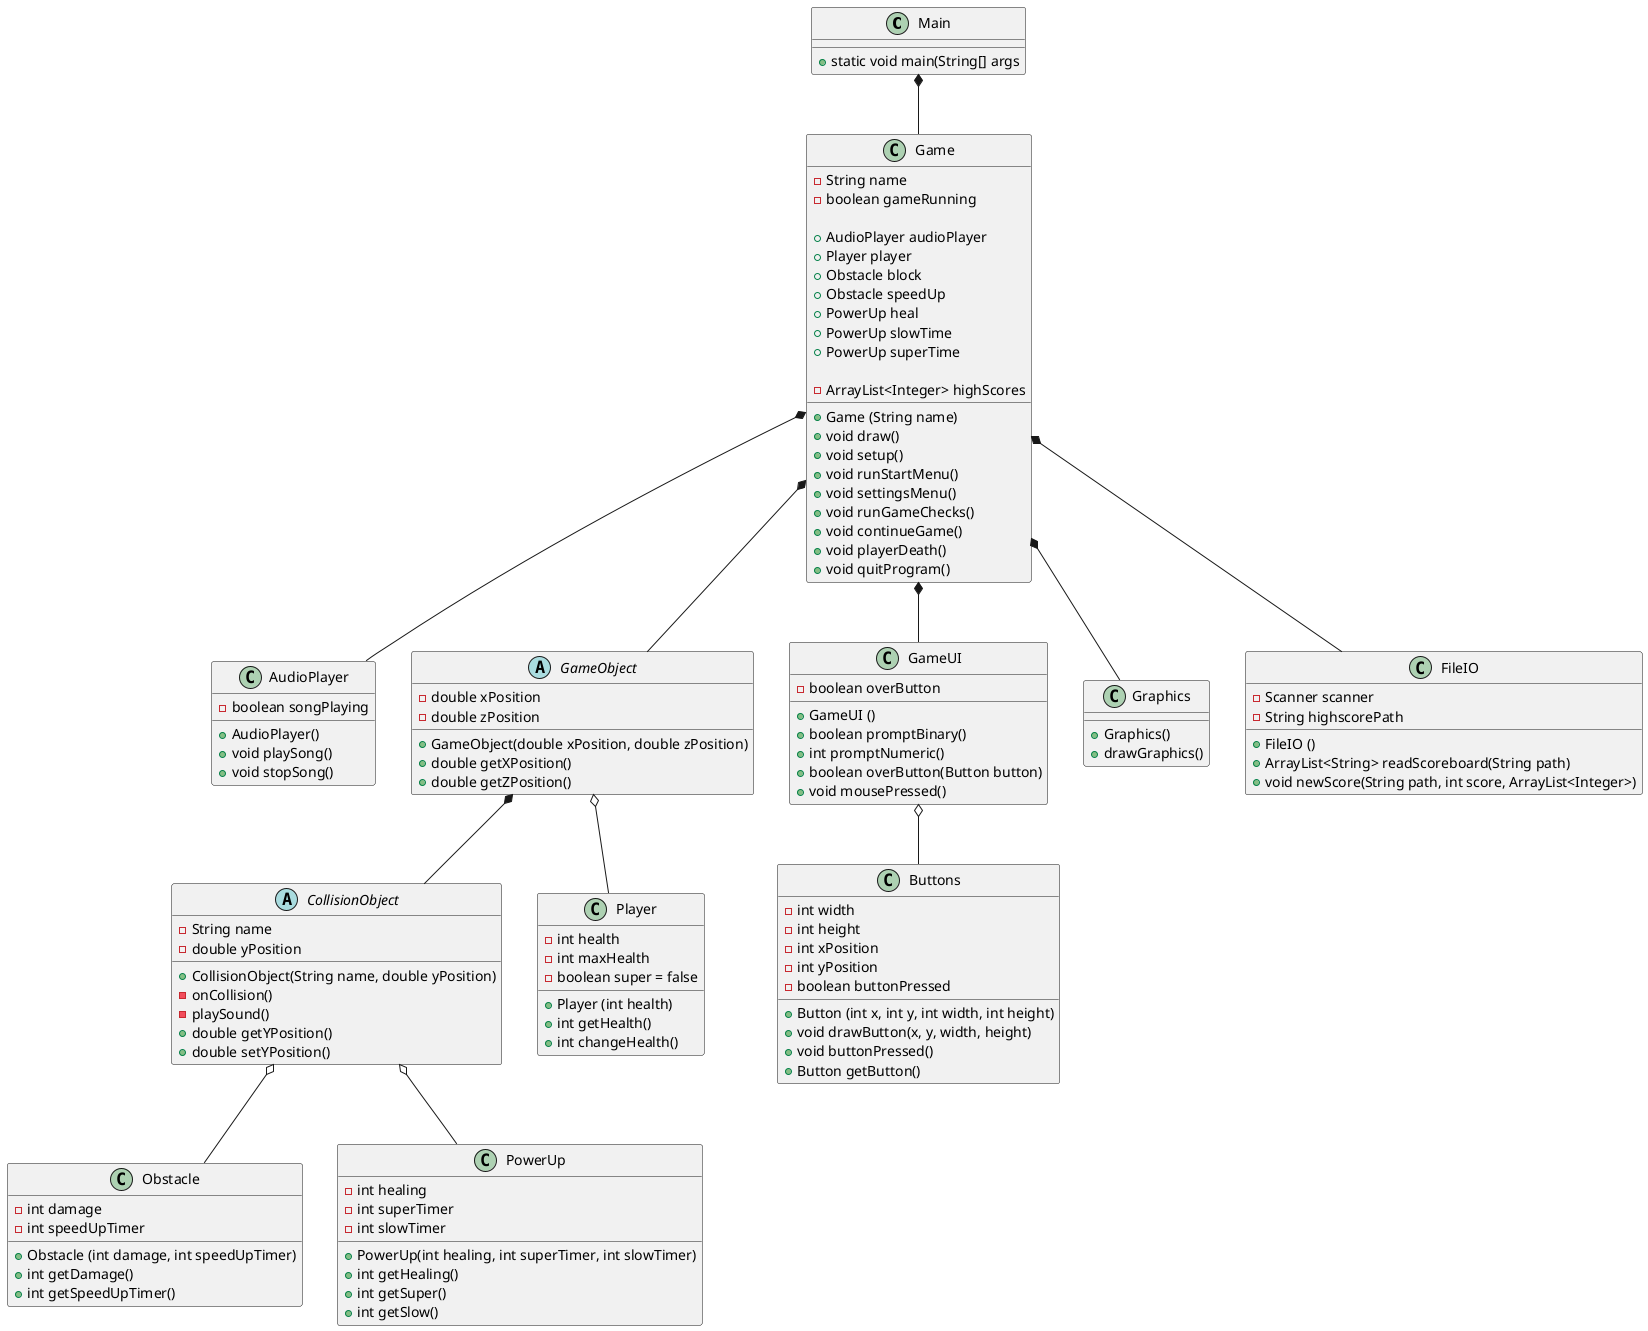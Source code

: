 @startuml
'https://plantuml.com/class-diagram

class Main {
+ static void main(String[] args
}

class Game {
- String name
- boolean gameRunning

+ AudioPlayer audioPlayer
+ Player player
+ Obstacle block
+ Obstacle speedUp
+ PowerUp heal
+ PowerUp slowTime
+ PowerUp superTime

'maybe use tree map
- ArrayList<Integer> highScores
'constructor
+ Game (String name)
+ void draw()
+ void setup()
+ void runStartMenu()
+ void settingsMenu()
'checks for player collisions
+ void runGameChecks()
+ void continueGame()
+ void playerDeath()
+ void quitProgram()
}

class AudioPlayer{
- boolean songPlaying
'constructor
+ AudioPlayer()
+ void playSong()
+ void stopSong()
}

'creates different obstacles
abstract class GameObject{
- double xPosition
- double zPosition
'constructor
+ GameObject(double xPosition, double zPosition)
+ double getXPosition()
+ double getZPosition()
}

abstract class CollisionObject{
- String name
- double yPosition
'constructor
+ CollisionObject(String name, double yPosition)
- onCollision()
- playSound()
+ double getYPosition()
+ double setYPosition()
}

'handles the player's input
class Player{
- int health
- int maxHealth
- boolean super = false
'constructor, set players health to 3 or w/e we want in the constructor & maxHealth
+ Player (int health)
+ int getHealth()
+ int changeHealth()
}

class Obstacle{
- int damage
- int speedUpTimer
'constructor
+ Obstacle (int damage, int speedUpTimer)
+ int getDamage()
+ int getSpeedUpTimer()
'- boolean moreObstacles    adds more obstacles to the game for a short time
'- int moreObstaclesTimer
'- boolean hacked   add stuff to the screen that makes it hard to see the game
'- int hackedTimer
}

class PowerUp{
- int healing
- int superTimer
- int slowTimer
'constructor
+ PowerUp(int healing, int superTimer, int slowTimer)
+ int getHealing()
+ int getSuper()
+ int getSlow()
}

'creates buttons and general UI for the user to interact with
class GameUI{
- boolean overButton
'constructor
+ GameUI ()
+ boolean promptBinary()
+ int promptNumeric()
+ boolean overButton(Button button)
+ void mousePressed()
'+ void createSlider()      check processing "Handles" example
}

class Buttons{
- int width
- int height
- int xPosition
- int yPosition
- boolean buttonPressed
'constructor
+ Button (int x, int y, int width, int height)
+ void drawButton(x, y, width, height)
+ void buttonPressed()
+ Button getButton()
}

class Graphics{
'constructor
+ Graphics()
+ drawGraphics()
}

'handles highscores
class FileIO{
- Scanner scanner
- String highscorePath
'constructor
+ FileIO ()
' use treeMap to sort list, so that the highest highscore gets displayed in the top
+ ArrayList<String> readScoreboard(String path)
+ void newScore(String path, int score, ArrayList<Integer>)
}

Main *-- Game
Game *-- FileIO
Game *-- GameUI
Game *-- GameObject
Game *-- Graphics
Game *-- AudioPlayer
GameObject o-- Player
GameObject *-- CollisionObject
CollisionObject o-- Obstacle
CollisionObject o-- PowerUp
GameUI o-- Buttons

@enduml